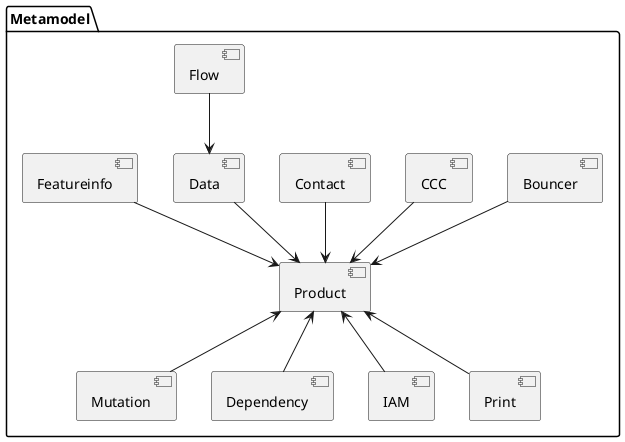 @startuml
package Metamodel {
  [Product] as prod

  [Mutation] as mut

  [Bouncer] as bouncer
  [CCC] as ccc
  [Contact] as con
  [Data] as data

  [Dependency] as dep
  [Flow] as flow
  [IAM] as iam
  [Print] as print

  [Featureinfo] as fi
}

bouncer --> prod
ccc --> prod
con --> prod
data --> prod
fi --> prod

flow --> data

dep -up-> prod
iam -up-> prod
print -up-> prod
mut -up-> prod
@enduml